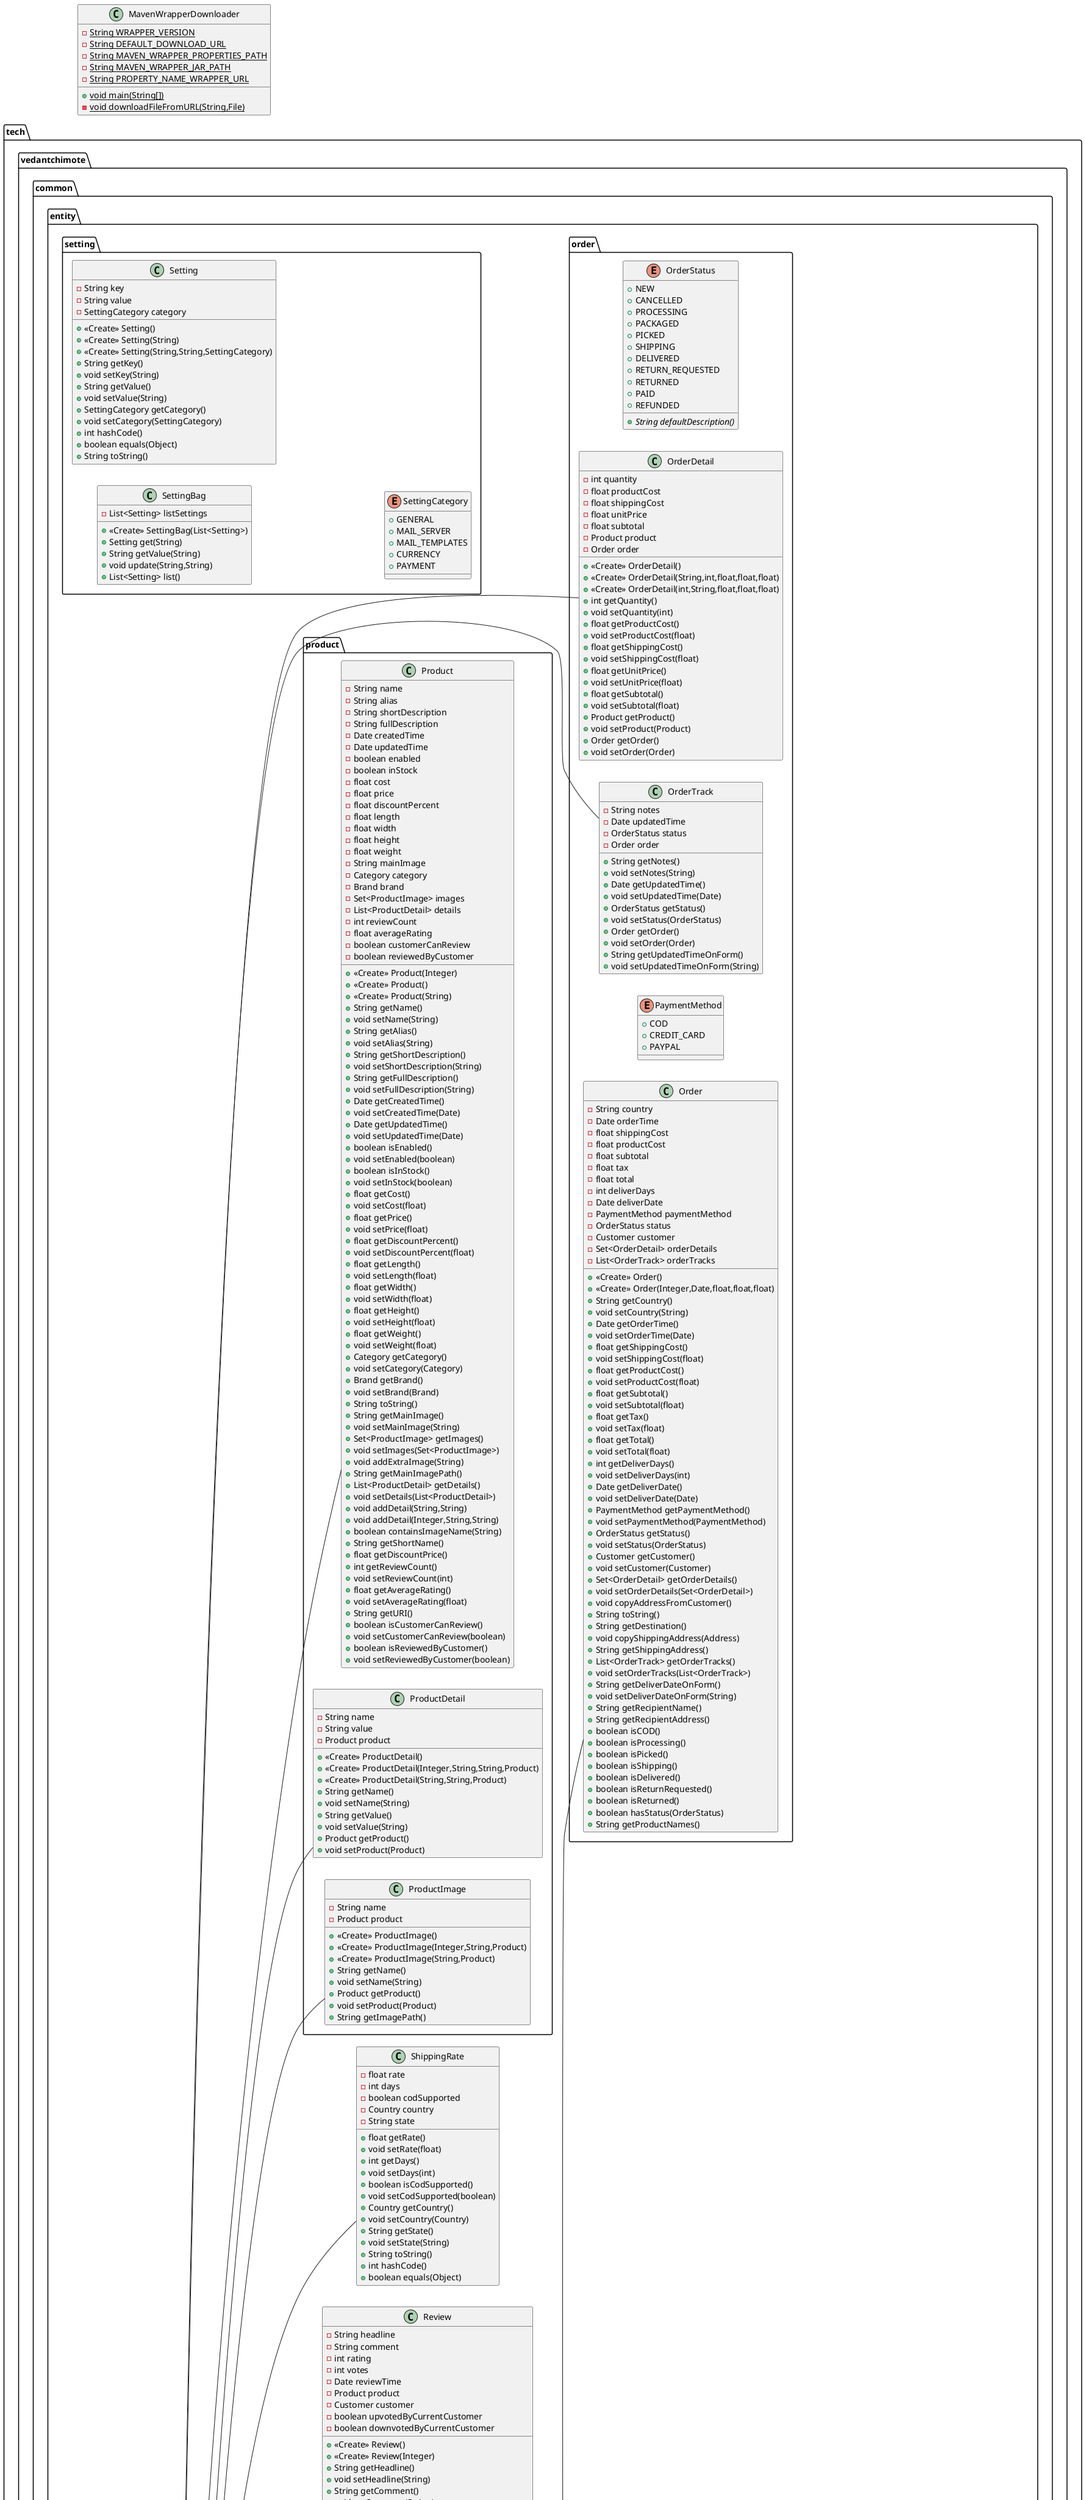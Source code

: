 @startuml
left to right direction
class tech.vedantchimote.common.Constants {
+ {static} String S3_BASE_URI
}
class tech.vedantchimote.common.entity.CartItem {
- Customer customer
- Product product
- int quantity
- float shippingCost
+ <<Create>> CartItem()
+ Customer getCustomer()
+ void setCustomer(Customer)
+ Product getProduct()
+ void setProduct(Product)
+ int getQuantity()
+ void setQuantity(int)
+ String toString()
+ float getSubtotal()
+ float getShippingCost()
+ void setShippingCost(float)
}
class tech.vedantchimote.common.exception.ReviewNotFoundException {
+ <<Create>> ReviewNotFoundException(String)
}
abstract class tech.vedantchimote.common.entity.AbstractAddress {
# String firstName
# String lastName
# String phoneNumber
# String addressLine1
# String addressLine2
# String city
# String state
# String postalCode
+ String getFirstName()
+ void setFirstName(String)
+ String getLastName()
+ void setLastName(String)
+ String getPhoneNumber()
+ void setPhoneNumber(String)
+ String getAddressLine1()
+ void setAddressLine1(String)
+ String getAddressLine2()
+ void setAddressLine2(String)
+ String getCity()
+ void setCity(String)
+ String getState()
+ void setState(String)
+ String getPostalCode()
+ void setPostalCode(String)
}
class tech.vedantchimote.common.entity.Currency {
- String name
- String symbol
- String code
+ <<Create>> Currency()
+ <<Create>> Currency(String,String,String)
+ String getName()
+ void setName(String)
+ String getSymbol()
+ void setSymbol(String)
+ String getCode()
+ void setCode(String)
+ String toString()
}
class tech.vedantchimote.common.exception.CategoryNotFoundException {
+ <<Create>> CategoryNotFoundException(String)
}
class tech.vedantchimote.common.entity.product.Product {
- String name
- String alias
- String shortDescription
- String fullDescription
- Date createdTime
- Date updatedTime
- boolean enabled
- boolean inStock
- float cost
- float price
- float discountPercent
- float length
- float width
- float height
- float weight
- String mainImage
- Category category
- Brand brand
- Set<ProductImage> images
- List<ProductDetail> details
- int reviewCount
- float averageRating
- boolean customerCanReview
- boolean reviewedByCustomer
+ <<Create>> Product(Integer)
+ <<Create>> Product()
+ <<Create>> Product(String)
+ String getName()
+ void setName(String)
+ String getAlias()
+ void setAlias(String)
+ String getShortDescription()
+ void setShortDescription(String)
+ String getFullDescription()
+ void setFullDescription(String)
+ Date getCreatedTime()
+ void setCreatedTime(Date)
+ Date getUpdatedTime()
+ void setUpdatedTime(Date)
+ boolean isEnabled()
+ void setEnabled(boolean)
+ boolean isInStock()
+ void setInStock(boolean)
+ float getCost()
+ void setCost(float)
+ float getPrice()
+ void setPrice(float)
+ float getDiscountPercent()
+ void setDiscountPercent(float)
+ float getLength()
+ void setLength(float)
+ float getWidth()
+ void setWidth(float)
+ float getHeight()
+ void setHeight(float)
+ float getWeight()
+ void setWeight(float)
+ Category getCategory()
+ void setCategory(Category)
+ Brand getBrand()
+ void setBrand(Brand)
+ String toString()
+ String getMainImage()
+ void setMainImage(String)
+ Set<ProductImage> getImages()
+ void setImages(Set<ProductImage>)
+ void addExtraImage(String)
+ String getMainImagePath()
+ List<ProductDetail> getDetails()
+ void setDetails(List<ProductDetail>)
+ void addDetail(String,String)
+ void addDetail(Integer,String,String)
+ boolean containsImageName(String)
+ String getShortName()
+ float getDiscountPrice()
+ int getReviewCount()
+ void setReviewCount(int)
+ float getAverageRating()
+ void setAverageRating(float)
+ String getURI()
+ boolean isCustomerCanReview()
+ void setCustomerCanReview(boolean)
+ boolean isReviewedByCustomer()
+ void setReviewedByCustomer(boolean)
}
class MavenWrapperDownloader {
- {static} String WRAPPER_VERSION
- {static} String DEFAULT_DOWNLOAD_URL
- {static} String MAVEN_WRAPPER_PROPERTIES_PATH
- {static} String MAVEN_WRAPPER_JAR_PATH
- {static} String PROPERTY_NAME_WRAPPER_URL
+ {static} void main(String[])
- {static} void downloadFileFromURL(String,File)
}
abstract class tech.vedantchimote.common.entity.IdBasedEntity {
# Integer id
+ Integer getId()
+ void setId(Integer)
}
class tech.vedantchimote.common.entity.StateDTO {
- Integer id
- String name
+ <<Create>> StateDTO()
+ <<Create>> StateDTO(Integer,String)
+ Integer getId()
+ void setId(Integer)
+ String getName()
+ void setName(String)
}
class tech.vedantchimote.common.entity.State {
- String name
- Country country
+ <<Create>> State()
+ <<Create>> State(String,Country)
+ String getName()
+ void setName(String)
+ Country getCountry()
+ void setCountry(Country)
+ String toString()
}
class tech.vedantchimote.common.entity.Role {
- String name
- String description
+ <<Create>> Role()
+ <<Create>> Role(Integer)
+ <<Create>> Role(String)
+ <<Create>> Role(String,String)
+ String getName()
+ void setName(String)
+ String getDescription()
+ void setDescription(String)
+ int hashCode()
+ boolean equals(Object)
+ String toString()
}
class tech.vedantchimote.common.entity.Customer {
- String email
- String password
- String verificationCode
- boolean enabled
- Date createdTime
- AuthenticationType authenticationType
- String resetPasswordToken
+ <<Create>> Customer()
+ <<Create>> Customer(Integer)
+ String getEmail()
+ void setEmail(String)
+ String getPassword()
+ void setPassword(String)
+ String getVerificationCode()
+ void setVerificationCode(String)
+ boolean isEnabled()
+ void setEnabled(boolean)
+ Date getCreatedTime()
+ void setCreatedTime(Date)
+ String getFullName()
+ AuthenticationType getAuthenticationType()
+ void setAuthenticationType(AuthenticationType)
+ String getResetPasswordToken()
+ void setResetPasswordToken(String)
}
class tech.vedantchimote.common.entity.Brand {
- String name
- String logo
- Set<Category> categories
+ <<Create>> Brand()
+ <<Create>> Brand(String)
+ <<Create>> Brand(Integer,String)
+ String getName()
+ void setName(String)
+ String getLogo()
+ void setLogo(String)
+ Set<Category> getCategories()
+ void setCategories(Set<Category>)
+ String toString()
+ String getLogoPath()
}
class tech.vedantchimote.common.exception.CustomerNotFoundException {
+ <<Create>> CustomerNotFoundException(String)
}
class tech.vedantchimote.common.entity.setting.SettingBag {
- List<Setting> listSettings
+ <<Create>> SettingBag(List<Setting>)
+ Setting get(String)
+ String getValue(String)
+ void update(String,String)
+ List<Setting> list()
}
class tech.vedantchimote.common.entity.ReviewVote {
- {static} int VOTE_UP_POINT
- {static} int VOTE_DOWN_POINT
- int votes
- Customer customer
- Review review
+ int getVotes()
+ void setVotes(int)
+ Customer getCustomer()
+ void setCustomer(Customer)
+ Review getReview()
+ void setReview(Review)
+ void voteUp()
+ void voteDown()
+ String toString()
+ boolean isUpvoted()
+ boolean isDownvoted()
}
class tech.vedantchimote.common.entity.Country {
- String name
- String code
- Set<State> states
+ <<Create>> Country()
+ <<Create>> Country(Integer)
+ <<Create>> Country(Integer,String,String)
+ <<Create>> Country(String,String)
+ <<Create>> Country(String)
+ String getName()
+ void setName(String)
+ String getCode()
+ void setCode(String)
+ String toString()
}
class tech.vedantchimote.common.entity.setting.Setting {
- String key
- String value
- SettingCategory category
+ <<Create>> Setting()
+ <<Create>> Setting(String)
+ <<Create>> Setting(String,String,SettingCategory)
+ String getKey()
+ void setKey(String)
+ String getValue()
+ void setValue(String)
+ SettingCategory getCategory()
+ void setCategory(SettingCategory)
+ int hashCode()
+ boolean equals(Object)
+ String toString()
}
enum tech.vedantchimote.common.entity.order.OrderStatus {
+  NEW
+  CANCELLED
+  PROCESSING
+  PACKAGED
+  PICKED
+  SHIPPING
+  DELIVERED
+  RETURN_REQUESTED
+  RETURNED
+  PAID
+  REFUNDED
+ {abstract}String defaultDescription()
}
class tech.vedantchimote.common.entity.product.ProductDetail {
- String name
- String value
- Product product
+ <<Create>> ProductDetail()
+ <<Create>> ProductDetail(Integer,String,String,Product)
+ <<Create>> ProductDetail(String,String,Product)
+ String getName()
+ void setName(String)
+ String getValue()
+ void setValue(String)
+ Product getProduct()
+ void setProduct(Product)
}
class tech.vedantchimote.common.entity.Category {
- String name
- String alias
- String image
- boolean enabled
- String allParentIDs
- Category parent
- Set<Category> children
- boolean hasChildren
+ <<Create>> Category()
+ <<Create>> Category(Integer)
+ <<Create>> Category(String)
+ <<Create>> Category(String,Category)
+ <<Create>> Category(Integer,String,String)
+ {static} Category copyIdAndName(Category)
+ {static} Category copyIdAndName(Integer,String)
+ {static} Category copyFull(Category)
+ {static} Category copyFull(Category,String)
+ String getName()
+ void setName(String)
+ String getAlias()
+ void setAlias(String)
+ String getImage()
+ void setImage(String)
+ boolean isEnabled()
+ void setEnabled(boolean)
+ Category getParent()
+ void setParent(Category)
+ Set<Category> getChildren()
+ void setChildren(Set<Category>)
+ String getImagePath()
+ boolean isHasChildren()
+ void setHasChildren(boolean)
+ String toString()
+ String getAllParentIDs()
+ void setAllParentIDs(String)
}
class tech.vedantchimote.common.entity.Address {
- Customer customer
- boolean defaultForShipping
+ Customer getCustomer()
+ void setCustomer(Customer)
+ boolean isDefaultForShipping()
+ void setDefaultForShipping(boolean)
}
class tech.vedantchimote.common.entity.product.ProductImage {
- String name
- Product product
+ <<Create>> ProductImage()
+ <<Create>> ProductImage(Integer,String,Product)
+ <<Create>> ProductImage(String,Product)
+ String getName()
+ void setName(String)
+ Product getProduct()
+ void setProduct(Product)
+ String getImagePath()
}
class tech.vedantchimote.common.entity.User {
- String email
- String password
- String firstName
- String lastName
- String photos
- boolean enabled
- Set<Role> roles
+ <<Create>> User()
+ <<Create>> User(String,String,String,String)
+ String getEmail()
+ void setEmail(String)
+ String getPassword()
+ void setPassword(String)
+ String getFirstName()
+ void setFirstName(String)
+ String getLastName()
+ void setLastName(String)
+ String getPhotos()
+ void setPhotos(String)
+ boolean isEnabled()
+ void setEnabled(boolean)
+ Set<Role> getRoles()
+ void setRoles(Set<Role>)
+ void addRole(Role)
+ String toString()
+ String getPhotosImagePath()
+ String getFullName()
+ boolean hasRole(String)
}
enum tech.vedantchimote.common.entity.AuthenticationType {
+  DATABASE
+  GOOGLE
+  FACEBOOK
}
class tech.vedantchimote.common.entity.order.Order {
- String country
- Date orderTime
- float shippingCost
- float productCost
- float subtotal
- float tax
- float total
- int deliverDays
- Date deliverDate
- PaymentMethod paymentMethod
- OrderStatus status
- Customer customer
- Set<OrderDetail> orderDetails
- List<OrderTrack> orderTracks
+ <<Create>> Order()
+ <<Create>> Order(Integer,Date,float,float,float)
+ String getCountry()
+ void setCountry(String)
+ Date getOrderTime()
+ void setOrderTime(Date)
+ float getShippingCost()
+ void setShippingCost(float)
+ float getProductCost()
+ void setProductCost(float)
+ float getSubtotal()
+ void setSubtotal(float)
+ float getTax()
+ void setTax(float)
+ float getTotal()
+ void setTotal(float)
+ int getDeliverDays()
+ void setDeliverDays(int)
+ Date getDeliverDate()
+ void setDeliverDate(Date)
+ PaymentMethod getPaymentMethod()
+ void setPaymentMethod(PaymentMethod)
+ OrderStatus getStatus()
+ void setStatus(OrderStatus)
+ Customer getCustomer()
+ void setCustomer(Customer)
+ Set<OrderDetail> getOrderDetails()
+ void setOrderDetails(Set<OrderDetail>)
+ void copyAddressFromCustomer()
+ String toString()
+ String getDestination()
+ void copyShippingAddress(Address)
+ String getShippingAddress()
+ List<OrderTrack> getOrderTracks()
+ void setOrderTracks(List<OrderTrack>)
+ String getDeliverDateOnForm()
+ void setDeliverDateOnForm(String)
+ String getRecipientName()
+ String getRecipientAddress()
+ boolean isCOD()
+ boolean isProcessing()
+ boolean isPicked()
+ boolean isShipping()
+ boolean isDelivered()
+ boolean isReturnRequested()
+ boolean isReturned()
+ boolean hasStatus(OrderStatus)
+ String getProductNames()
}
class tech.vedantchimote.common.exception.ProductNotFoundException {
+ <<Create>> ProductNotFoundException(String)
}
class tech.vedantchimote.common.entity.Review {
- String headline
- String comment
- int rating
- int votes
- Date reviewTime
- Product product
- Customer customer
- boolean upvotedByCurrentCustomer
- boolean downvotedByCurrentCustomer
+ <<Create>> Review()
+ <<Create>> Review(Integer)
+ String getHeadline()
+ void setHeadline(String)
+ String getComment()
+ void setComment(String)
+ int getRating()
+ void setRating(int)
+ Date getReviewTime()
+ void setReviewTime(Date)
+ Product getProduct()
+ void setProduct(Product)
+ Customer getCustomer()
+ void setCustomer(Customer)
+ String toString()
+ int getVotes()
+ void setVotes(int)
+ boolean isUpvotedByCurrentCustomer()
+ void setUpvotedByCurrentCustomer(boolean)
+ boolean isDownvotedByCurrentCustomer()
+ void setDownvotedByCurrentCustomer(boolean)
+ int hashCode()
+ boolean equals(Object)
}
class tech.vedantchimote.common.entity.order.OrderTrack {
- String notes
- Date updatedTime
- OrderStatus status
- Order order
+ String getNotes()
+ void setNotes(String)
+ Date getUpdatedTime()
+ void setUpdatedTime(Date)
+ OrderStatus getStatus()
+ void setStatus(OrderStatus)
+ Order getOrder()
+ void setOrder(Order)
+ String getUpdatedTimeOnForm()
+ void setUpdatedTimeOnForm(String)
}
enum tech.vedantchimote.common.entity.order.PaymentMethod {
+  COD
+  CREDIT_CARD
+  PAYPAL
}
class tech.vedantchimote.common.entity.ShippingRate {
- float rate
- int days
- boolean codSupported
- Country country
- String state
+ float getRate()
+ void setRate(float)
+ int getDays()
+ void setDays(int)
+ boolean isCodSupported()
+ void setCodSupported(boolean)
+ Country getCountry()
+ void setCountry(Country)
+ String getState()
+ void setState(String)
+ String toString()
+ int hashCode()
+ boolean equals(Object)
}
class tech.vedantchimote.common.exception.OrderNotFoundException {
+ <<Create>> OrderNotFoundException(String)
}
class tech.vedantchimote.common.entity.order.OrderDetail {
- int quantity
- float productCost
- float shippingCost
- float unitPrice
- float subtotal
- Product product
- Order order
+ <<Create>> OrderDetail()
+ <<Create>> OrderDetail(String,int,float,float,float)
+ <<Create>> OrderDetail(int,String,float,float,float)
+ int getQuantity()
+ void setQuantity(int)
+ float getProductCost()
+ void setProductCost(float)
+ float getShippingCost()
+ void setShippingCost(float)
+ float getUnitPrice()
+ void setUnitPrice(float)
+ float getSubtotal()
+ void setSubtotal(float)
+ Product getProduct()
+ void setProduct(Product)
+ Order getOrder()
+ void setOrder(Order)
}
enum tech.vedantchimote.common.entity.setting.SettingCategory {
+  GENERAL
+  MAIL_SERVER
+  MAIL_TEMPLATES
+  CURRENCY
+  PAYMENT
}
class tech.vedantchimote.common.entity.AbstractAddressWithCountry {
# Country country
+ Country getCountry()
+ void setCountry(Country)
+ String toString()
}


tech.vedantchimote.common.entity.IdBasedEntity <|-- tech.vedantchimote.common.entity.CartItem
tech.vedantchimote.common.exception.Exception <|-- tech.vedantchimote.common.exception.ReviewNotFoundException
tech.vedantchimote.common.entity.IdBasedEntity <|-- tech.vedantchimote.common.entity.AbstractAddress
tech.vedantchimote.common.entity.IdBasedEntity <|-- tech.vedantchimote.common.entity.Currency
tech.vedantchimote.common.exception.Exception <|-- tech.vedantchimote.common.exception.CategoryNotFoundException
tech.vedantchimote.common.entity.IdBasedEntity <|-- tech.vedantchimote.common.entity.product.Product
tech.vedantchimote.common.entity.IdBasedEntity <|-- tech.vedantchimote.common.entity.State
tech.vedantchimote.common.entity.IdBasedEntity <|-- tech.vedantchimote.common.entity.Role
tech.vedantchimote.common.entity.AbstractAddressWithCountry <|-- tech.vedantchimote.common.entity.Customer
tech.vedantchimote.common.entity.IdBasedEntity <|-- tech.vedantchimote.common.entity.Brand
tech.vedantchimote.common.exception.Exception <|-- tech.vedantchimote.common.exception.CustomerNotFoundException
tech.vedantchimote.common.entity.IdBasedEntity <|-- tech.vedantchimote.common.entity.ReviewVote
tech.vedantchimote.common.entity.IdBasedEntity <|-- tech.vedantchimote.common.entity.Country
tech.vedantchimote.common.entity.IdBasedEntity <|-- tech.vedantchimote.common.entity.product.ProductDetail
tech.vedantchimote.common.entity.IdBasedEntity <|-- tech.vedantchimote.common.entity.Category
tech.vedantchimote.common.entity.AbstractAddressWithCountry <|-- tech.vedantchimote.common.entity.Address
tech.vedantchimote.common.entity.IdBasedEntity <|-- tech.vedantchimote.common.entity.product.ProductImage
tech.vedantchimote.common.entity.IdBasedEntity <|-- tech.vedantchimote.common.entity.User
tech.vedantchimote.common.entity.AbstractAddress <|-- tech.vedantchimote.common.entity.order.Order
tech.vedantchimote.common.exception.Exception <|-- tech.vedantchimote.common.exception.ProductNotFoundException
tech.vedantchimote.common.entity.IdBasedEntity <|-- tech.vedantchimote.common.entity.Review
tech.vedantchimote.common.entity.IdBasedEntity <|-- tech.vedantchimote.common.entity.order.OrderTrack
tech.vedantchimote.common.entity.IdBasedEntity <|-- tech.vedantchimote.common.entity.ShippingRate
tech.vedantchimote.common.exception.Exception <|-- tech.vedantchimote.common.exception.OrderNotFoundException
tech.vedantchimote.common.entity.IdBasedEntity <|-- tech.vedantchimote.common.entity.order.OrderDetail
tech.vedantchimote.common.entity.AbstractAddress <|-- tech.vedantchimote.common.entity.AbstractAddressWithCountry
@enduml
